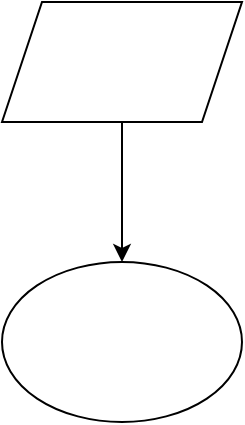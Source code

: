 <mxfile version="14.4.2" type="github">
  <diagram id="vYaldF28aRBP-LbZSaLc" name="第 1 页">
    <mxGraphModel dx="946" dy="535" grid="1" gridSize="10" guides="1" tooltips="1" connect="1" arrows="1" fold="1" page="1" pageScale="1" pageWidth="827" pageHeight="1169" math="0" shadow="0">
      <root>
        <mxCell id="0" />
        <mxCell id="1" parent="0" />
        <mxCell id="iDCBx6CYNDSBx6nvVt9U-3" value="" style="edgeStyle=orthogonalEdgeStyle;rounded=0;orthogonalLoop=1;jettySize=auto;html=1;" edge="1" parent="1" source="iDCBx6CYNDSBx6nvVt9U-1" target="iDCBx6CYNDSBx6nvVt9U-2">
          <mxGeometry relative="1" as="geometry" />
        </mxCell>
        <mxCell id="iDCBx6CYNDSBx6nvVt9U-1" value="" style="shape=parallelogram;perimeter=parallelogramPerimeter;whiteSpace=wrap;html=1;fixedSize=1;" vertex="1" parent="1">
          <mxGeometry x="350" y="250" width="120" height="60" as="geometry" />
        </mxCell>
        <mxCell id="iDCBx6CYNDSBx6nvVt9U-2" value="" style="ellipse;whiteSpace=wrap;html=1;" vertex="1" parent="1">
          <mxGeometry x="350" y="380" width="120" height="80" as="geometry" />
        </mxCell>
      </root>
    </mxGraphModel>
  </diagram>
</mxfile>
